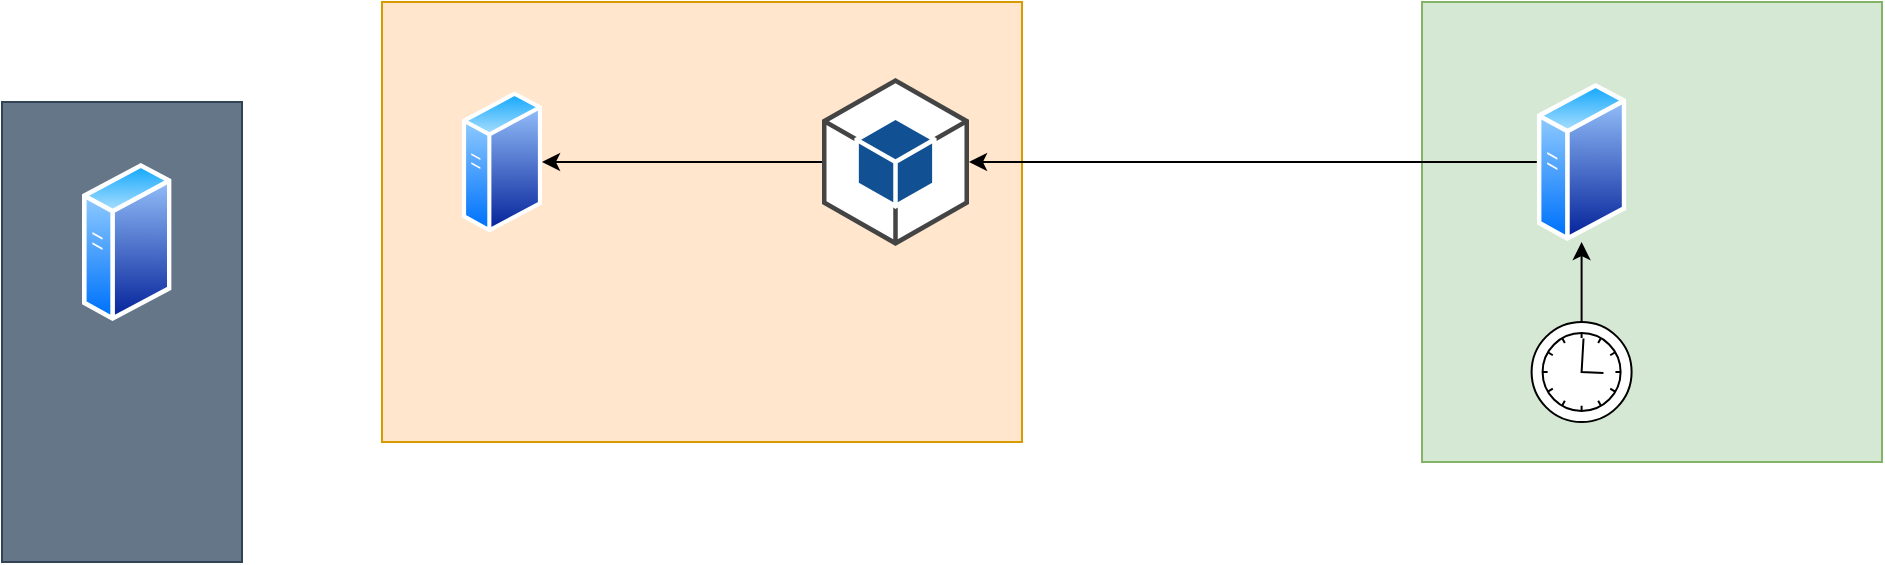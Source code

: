 <mxfile version="22.1.3" type="github">
  <diagram name="Page-1" id="ha88IqlocyOCMubjJZpS">
    <mxGraphModel dx="1434" dy="790" grid="1" gridSize="10" guides="1" tooltips="1" connect="1" arrows="1" fold="1" page="1" pageScale="1" pageWidth="827" pageHeight="1169" background="#ffffff" math="0" shadow="0">
      <root>
        <mxCell id="0" />
        <mxCell id="1" parent="0" />
        <mxCell id="oiJ0RVTIJwRKJXWTDnwv-15" value="" style="whiteSpace=wrap;html=1;aspect=fixed;fillColor=#d5e8d4;strokeColor=#82b366;" vertex="1" parent="1">
          <mxGeometry x="740" y="290" width="230" height="230" as="geometry" />
        </mxCell>
        <mxCell id="oiJ0RVTIJwRKJXWTDnwv-16" value="" style="image;aspect=fixed;perimeter=ellipsePerimeter;html=1;align=center;shadow=0;dashed=0;spacingTop=3;image=img/lib/active_directory/generic_server.svg;" vertex="1" parent="1">
          <mxGeometry x="797.4" y="330" width="44.8" height="80" as="geometry" />
        </mxCell>
        <mxCell id="oiJ0RVTIJwRKJXWTDnwv-18" value="" style="edgeStyle=orthogonalEdgeStyle;rounded=0;orthogonalLoop=1;jettySize=auto;html=1;" edge="1" parent="1" source="oiJ0RVTIJwRKJXWTDnwv-17" target="oiJ0RVTIJwRKJXWTDnwv-16">
          <mxGeometry relative="1" as="geometry" />
        </mxCell>
        <mxCell id="oiJ0RVTIJwRKJXWTDnwv-17" value="" style="points=[[0.145,0.145,0],[0.5,0,0],[0.855,0.145,0],[1,0.5,0],[0.855,0.855,0],[0.5,1,0],[0.145,0.855,0],[0,0.5,0]];shape=mxgraph.bpmn.event;html=1;verticalLabelPosition=bottom;labelBackgroundColor=#ffffff;verticalAlign=top;align=center;perimeter=ellipsePerimeter;outlineConnect=0;aspect=fixed;outline=standard;symbol=timer;" vertex="1" parent="1">
          <mxGeometry x="794.8" y="450" width="50" height="50" as="geometry" />
        </mxCell>
        <mxCell id="oiJ0RVTIJwRKJXWTDnwv-19" value="" style="rounded=0;whiteSpace=wrap;html=1;fillColor=#ffe6cc;strokeColor=#d79b00;" vertex="1" parent="1">
          <mxGeometry x="220" y="290" width="320" height="220" as="geometry" />
        </mxCell>
        <mxCell id="oiJ0RVTIJwRKJXWTDnwv-20" value="" style="image;aspect=fixed;perimeter=ellipsePerimeter;html=1;align=center;shadow=0;dashed=0;spacingTop=3;image=img/lib/active_directory/generic_server.svg;" vertex="1" parent="1">
          <mxGeometry x="260" y="334.29" width="40" height="71.43" as="geometry" />
        </mxCell>
        <mxCell id="oiJ0RVTIJwRKJXWTDnwv-22" value="" style="rounded=0;whiteSpace=wrap;html=1;fillColor=#647687;fontColor=#ffffff;strokeColor=#314354;" vertex="1" parent="1">
          <mxGeometry x="30" y="340" width="120" height="230" as="geometry" />
        </mxCell>
        <mxCell id="oiJ0RVTIJwRKJXWTDnwv-23" value="" style="image;aspect=fixed;perimeter=ellipsePerimeter;html=1;align=center;shadow=0;dashed=0;spacingTop=3;image=img/lib/active_directory/generic_server.svg;" vertex="1" parent="1">
          <mxGeometry x="70" y="370" width="44.8" height="80" as="geometry" />
        </mxCell>
        <mxCell id="oiJ0RVTIJwRKJXWTDnwv-29" value="" style="edgeStyle=orthogonalEdgeStyle;rounded=0;orthogonalLoop=1;jettySize=auto;html=1;" edge="1" parent="1" source="oiJ0RVTIJwRKJXWTDnwv-26" target="oiJ0RVTIJwRKJXWTDnwv-20">
          <mxGeometry relative="1" as="geometry" />
        </mxCell>
        <mxCell id="oiJ0RVTIJwRKJXWTDnwv-26" value="" style="outlineConnect=0;dashed=0;verticalLabelPosition=bottom;verticalAlign=top;align=center;html=1;shape=mxgraph.aws3.android;fillColor=#115193;gradientColor=none;" vertex="1" parent="1">
          <mxGeometry x="440" y="328" width="73.5" height="84" as="geometry" />
        </mxCell>
        <mxCell id="oiJ0RVTIJwRKJXWTDnwv-27" value="" style="endArrow=classic;html=1;rounded=0;exitX=0;exitY=0.5;exitDx=0;exitDy=0;" edge="1" parent="1" source="oiJ0RVTIJwRKJXWTDnwv-16" target="oiJ0RVTIJwRKJXWTDnwv-26">
          <mxGeometry width="50" height="50" relative="1" as="geometry">
            <mxPoint x="390" y="430" as="sourcePoint" />
            <mxPoint x="440" y="380" as="targetPoint" />
          </mxGeometry>
        </mxCell>
      </root>
    </mxGraphModel>
  </diagram>
</mxfile>
